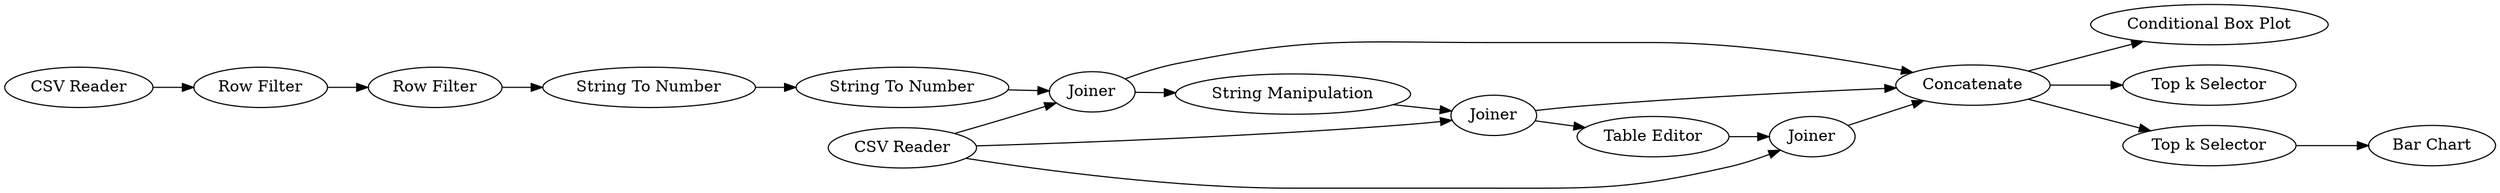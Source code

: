 digraph {
	1 [label="CSV Reader"]
	2 [label="Row Filter"]
	3 [label="Row Filter"]
	4 [label="String To Number"]
	5 [label="String To Number"]
	6 [label="CSV Reader"]
	7 [label=Joiner]
	8 [label="String Manipulation"]
	9 [label=Joiner]
	10 [label="Table Editor"]
	11 [label=Joiner]
	12 [label=Concatenate]
	13 [label="Conditional Box Plot"]
	14 [label="Bar Chart"]
	15 [label="Top k Selector"]
	16 [label="Top k Selector"]
	1 -> 3
	2 -> 4
	3 -> 2
	4 -> 5
	5 -> 7
	6 -> 7
	6 -> 9
	6 -> 11
	7 -> 8
	7 -> 12
	8 -> 9
	9 -> 10
	9 -> 12
	10 -> 11
	11 -> 12
	12 -> 13
	12 -> 15
	12 -> 16
	16 -> 14
	rankdir=LR
}
